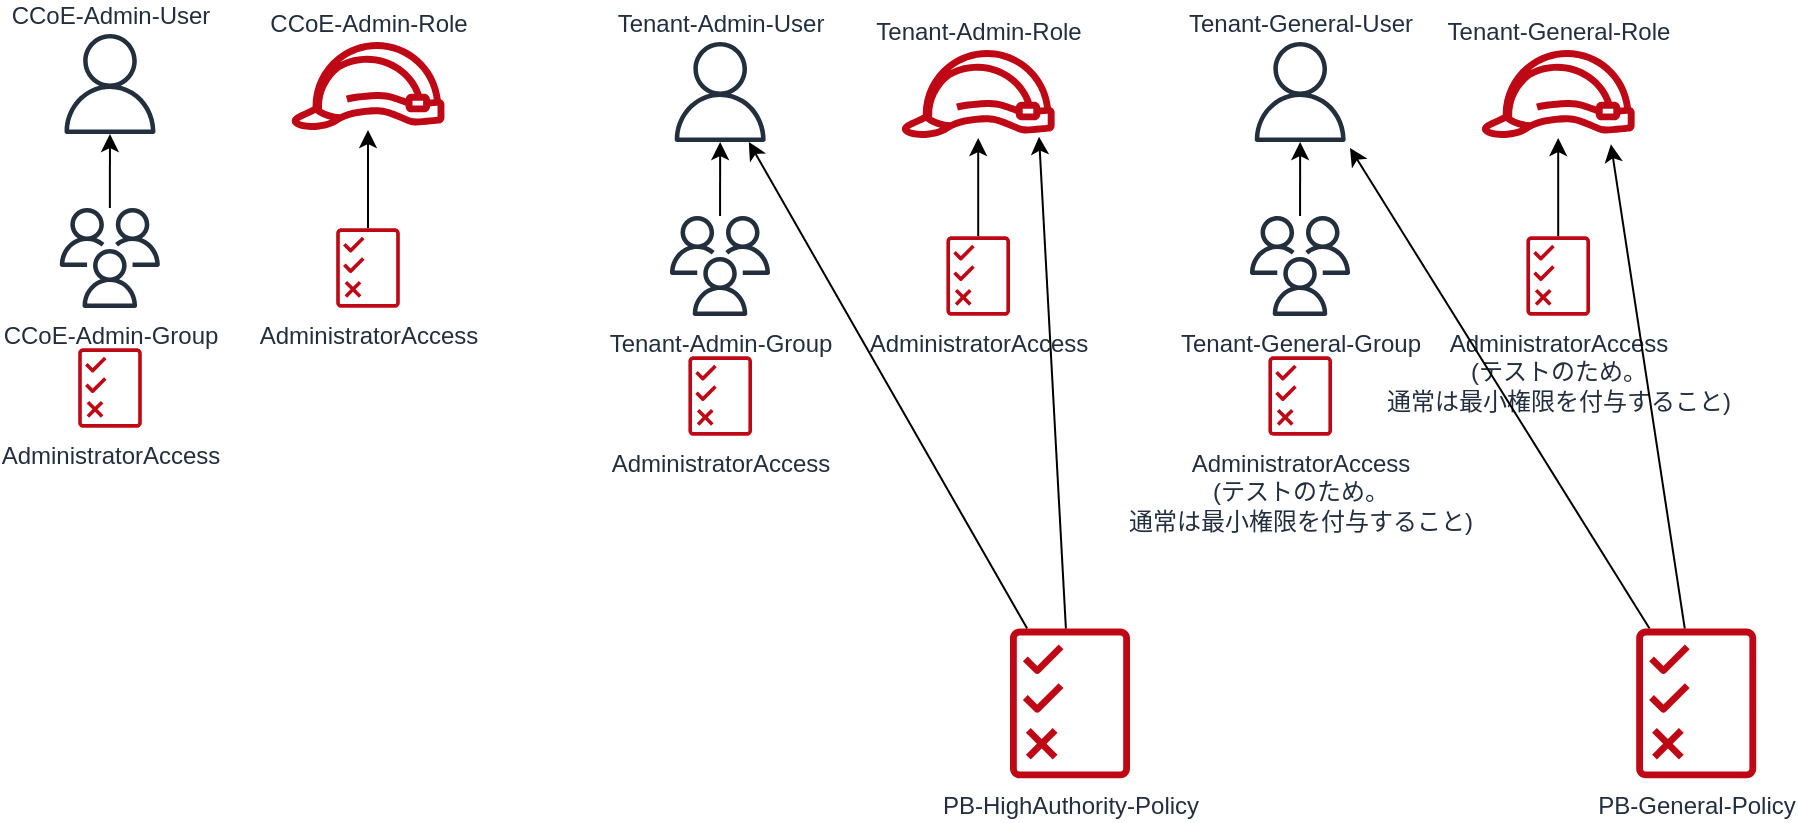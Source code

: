 <mxfile version="17.4.2" type="device"><diagram id="n5T55ZPejQQ1Irs7ztsL" name="ページ1"><mxGraphModel dx="728" dy="558" grid="1" gridSize="10" guides="1" tooltips="1" connect="1" arrows="1" fold="1" page="1" pageScale="1" pageWidth="827" pageHeight="1169" math="0" shadow="0"><root><mxCell id="0"/><mxCell id="1" parent="0"/><mxCell id="hQbpUBsK3fj8vlO1Bmh7-1" value="CCoE-Admin-User" style="sketch=0;outlineConnect=0;fontColor=#232F3E;gradientColor=none;fillColor=#232F3D;strokeColor=none;dashed=0;verticalLabelPosition=top;verticalAlign=bottom;align=center;html=1;fontSize=12;fontStyle=0;aspect=fixed;pointerEvents=1;shape=mxgraph.aws4.user;labelPosition=center;" vertex="1" parent="1"><mxGeometry x="155" y="233" width="50" height="50" as="geometry"/></mxCell><mxCell id="hQbpUBsK3fj8vlO1Bmh7-2" value="CCoE-Admin-Role" style="sketch=0;outlineConnect=0;fontColor=#232F3E;gradientColor=none;fillColor=#BF0816;strokeColor=none;dashed=0;verticalLabelPosition=top;verticalAlign=bottom;align=center;html=1;fontSize=12;fontStyle=0;aspect=fixed;pointerEvents=1;shape=mxgraph.aws4.role;labelPosition=center;" vertex="1" parent="1"><mxGeometry x="270" y="237" width="78" height="44" as="geometry"/></mxCell><mxCell id="hQbpUBsK3fj8vlO1Bmh7-41" style="edgeStyle=none;rounded=0;orthogonalLoop=1;jettySize=auto;html=1;" edge="1" parent="1" source="hQbpUBsK3fj8vlO1Bmh7-3" target="hQbpUBsK3fj8vlO1Bmh7-23"><mxGeometry relative="1" as="geometry"/></mxCell><mxCell id="hQbpUBsK3fj8vlO1Bmh7-42" style="edgeStyle=none;rounded=0;orthogonalLoop=1;jettySize=auto;html=1;entryX=0.898;entryY=0.985;entryDx=0;entryDy=0;entryPerimeter=0;" edge="1" parent="1" source="hQbpUBsK3fj8vlO1Bmh7-3" target="hQbpUBsK3fj8vlO1Bmh7-24"><mxGeometry relative="1" as="geometry"><mxPoint x="640" y="290" as="targetPoint"/></mxGeometry></mxCell><mxCell id="hQbpUBsK3fj8vlO1Bmh7-3" value="PB-HighAuthority-Policy" style="sketch=0;outlineConnect=0;fontColor=#232F3E;gradientColor=none;fillColor=#BF0816;strokeColor=none;dashed=0;verticalLabelPosition=bottom;verticalAlign=top;align=center;html=1;fontSize=12;fontStyle=0;aspect=fixed;pointerEvents=1;shape=mxgraph.aws4.permissions;" vertex="1" parent="1"><mxGeometry x="630.0" y="530" width="60" height="75.48" as="geometry"/></mxCell><mxCell id="hQbpUBsK3fj8vlO1Bmh7-8" style="rounded=0;orthogonalLoop=1;jettySize=auto;html=1;" edge="1" parent="1" source="hQbpUBsK3fj8vlO1Bmh7-6" target="hQbpUBsK3fj8vlO1Bmh7-1"><mxGeometry relative="1" as="geometry"/></mxCell><mxCell id="hQbpUBsK3fj8vlO1Bmh7-6" value="CCoE-Admin-Group" style="sketch=0;outlineConnect=0;fontColor=#232F3E;gradientColor=none;fillColor=#232F3D;strokeColor=none;dashed=0;verticalLabelPosition=bottom;verticalAlign=top;align=center;html=1;fontSize=12;fontStyle=0;aspect=fixed;pointerEvents=1;shape=mxgraph.aws4.users;" vertex="1" parent="1"><mxGeometry x="154.9" y="320" width="50" height="50" as="geometry"/></mxCell><mxCell id="hQbpUBsK3fj8vlO1Bmh7-10" value="AdministratorAccess" style="sketch=0;outlineConnect=0;fontColor=#232F3E;gradientColor=none;fillColor=#BF0816;strokeColor=none;dashed=0;verticalLabelPosition=bottom;verticalAlign=top;align=center;html=1;fontSize=12;fontStyle=0;aspect=fixed;pointerEvents=1;shape=mxgraph.aws4.permissions;" vertex="1" parent="1"><mxGeometry x="164.1" y="390" width="31.8" height="40" as="geometry"/></mxCell><mxCell id="hQbpUBsK3fj8vlO1Bmh7-14" style="edgeStyle=none;rounded=0;orthogonalLoop=1;jettySize=auto;html=1;" edge="1" parent="1" source="hQbpUBsK3fj8vlO1Bmh7-11" target="hQbpUBsK3fj8vlO1Bmh7-2"><mxGeometry relative="1" as="geometry"/></mxCell><mxCell id="hQbpUBsK3fj8vlO1Bmh7-11" value="AdministratorAccess" style="sketch=0;outlineConnect=0;fontColor=#232F3E;gradientColor=none;fillColor=#BF0816;strokeColor=none;dashed=0;verticalLabelPosition=bottom;verticalAlign=top;align=center;html=1;fontSize=12;fontStyle=0;aspect=fixed;pointerEvents=1;shape=mxgraph.aws4.permissions;" vertex="1" parent="1"><mxGeometry x="293.1" y="330" width="31.8" height="40" as="geometry"/></mxCell><mxCell id="hQbpUBsK3fj8vlO1Bmh7-23" value="Tenant-Admin-User" style="sketch=0;outlineConnect=0;fontColor=#232F3E;gradientColor=none;fillColor=#232F3D;strokeColor=none;dashed=0;verticalLabelPosition=top;verticalAlign=bottom;align=center;html=1;fontSize=12;fontStyle=0;aspect=fixed;pointerEvents=1;shape=mxgraph.aws4.user;labelPosition=center;" vertex="1" parent="1"><mxGeometry x="460.1" y="237" width="50" height="50" as="geometry"/></mxCell><mxCell id="hQbpUBsK3fj8vlO1Bmh7-24" value="Tenant-Admin-Role" style="sketch=0;outlineConnect=0;fontColor=#232F3E;gradientColor=none;fillColor=#BF0816;strokeColor=none;dashed=0;verticalLabelPosition=top;verticalAlign=bottom;align=center;html=1;fontSize=12;fontStyle=0;aspect=fixed;pointerEvents=1;shape=mxgraph.aws4.role;labelPosition=center;" vertex="1" parent="1"><mxGeometry x="575.1" y="241" width="78" height="44" as="geometry"/></mxCell><mxCell id="hQbpUBsK3fj8vlO1Bmh7-25" style="rounded=0;orthogonalLoop=1;jettySize=auto;html=1;" edge="1" parent="1" source="hQbpUBsK3fj8vlO1Bmh7-26" target="hQbpUBsK3fj8vlO1Bmh7-23"><mxGeometry relative="1" as="geometry"/></mxCell><mxCell id="hQbpUBsK3fj8vlO1Bmh7-26" value="Tenant-Admin-Group" style="sketch=0;outlineConnect=0;fontColor=#232F3E;gradientColor=none;fillColor=#232F3D;strokeColor=none;dashed=0;verticalLabelPosition=bottom;verticalAlign=top;align=center;html=1;fontSize=12;fontStyle=0;aspect=fixed;pointerEvents=1;shape=mxgraph.aws4.users;" vertex="1" parent="1"><mxGeometry x="460" y="324" width="50" height="50" as="geometry"/></mxCell><mxCell id="hQbpUBsK3fj8vlO1Bmh7-27" value="AdministratorAccess" style="sketch=0;outlineConnect=0;fontColor=#232F3E;gradientColor=none;fillColor=#BF0816;strokeColor=none;dashed=0;verticalLabelPosition=bottom;verticalAlign=top;align=center;html=1;fontSize=12;fontStyle=0;aspect=fixed;pointerEvents=1;shape=mxgraph.aws4.permissions;" vertex="1" parent="1"><mxGeometry x="469.2" y="394" width="31.8" height="40" as="geometry"/></mxCell><mxCell id="hQbpUBsK3fj8vlO1Bmh7-28" style="edgeStyle=none;rounded=0;orthogonalLoop=1;jettySize=auto;html=1;" edge="1" parent="1" source="hQbpUBsK3fj8vlO1Bmh7-29" target="hQbpUBsK3fj8vlO1Bmh7-24"><mxGeometry relative="1" as="geometry"/></mxCell><mxCell id="hQbpUBsK3fj8vlO1Bmh7-29" value="AdministratorAccess" style="sketch=0;outlineConnect=0;fontColor=#232F3E;gradientColor=none;fillColor=#BF0816;strokeColor=none;dashed=0;verticalLabelPosition=bottom;verticalAlign=top;align=center;html=1;fontSize=12;fontStyle=0;aspect=fixed;pointerEvents=1;shape=mxgraph.aws4.permissions;" vertex="1" parent="1"><mxGeometry x="598.2" y="334" width="31.8" height="40" as="geometry"/></mxCell><mxCell id="hQbpUBsK3fj8vlO1Bmh7-30" value="Tenant-General-User" style="sketch=0;outlineConnect=0;fontColor=#232F3E;gradientColor=none;fillColor=#232F3D;strokeColor=none;dashed=0;verticalLabelPosition=top;verticalAlign=bottom;align=center;html=1;fontSize=12;fontStyle=0;aspect=fixed;pointerEvents=1;shape=mxgraph.aws4.user;labelPosition=center;" vertex="1" parent="1"><mxGeometry x="750.1" y="237" width="50" height="50" as="geometry"/></mxCell><mxCell id="hQbpUBsK3fj8vlO1Bmh7-31" value="Tenant-General-Role" style="sketch=0;outlineConnect=0;fontColor=#232F3E;gradientColor=none;fillColor=#BF0816;strokeColor=none;dashed=0;verticalLabelPosition=top;verticalAlign=bottom;align=center;html=1;fontSize=12;fontStyle=0;aspect=fixed;pointerEvents=1;shape=mxgraph.aws4.role;labelPosition=center;" vertex="1" parent="1"><mxGeometry x="865.1" y="241" width="78" height="44" as="geometry"/></mxCell><mxCell id="hQbpUBsK3fj8vlO1Bmh7-32" style="rounded=0;orthogonalLoop=1;jettySize=auto;html=1;" edge="1" parent="1" source="hQbpUBsK3fj8vlO1Bmh7-33" target="hQbpUBsK3fj8vlO1Bmh7-30"><mxGeometry relative="1" as="geometry"/></mxCell><mxCell id="hQbpUBsK3fj8vlO1Bmh7-33" value="Tenant-General-Group" style="sketch=0;outlineConnect=0;fontColor=#232F3E;gradientColor=none;fillColor=#232F3D;strokeColor=none;dashed=0;verticalLabelPosition=bottom;verticalAlign=top;align=center;html=1;fontSize=12;fontStyle=0;aspect=fixed;pointerEvents=1;shape=mxgraph.aws4.users;" vertex="1" parent="1"><mxGeometry x="750" y="324" width="50" height="50" as="geometry"/></mxCell><mxCell id="hQbpUBsK3fj8vlO1Bmh7-34" value="AdministratorAccess&lt;br&gt;(テストのため。&lt;br&gt;通常は最小権限を付与すること)" style="sketch=0;outlineConnect=0;fontColor=#232F3E;gradientColor=none;fillColor=#BF0816;strokeColor=none;dashed=0;verticalLabelPosition=bottom;verticalAlign=top;align=center;html=1;fontSize=12;fontStyle=0;aspect=fixed;pointerEvents=1;shape=mxgraph.aws4.permissions;" vertex="1" parent="1"><mxGeometry x="759.2" y="394" width="31.8" height="40" as="geometry"/></mxCell><mxCell id="hQbpUBsK3fj8vlO1Bmh7-35" style="edgeStyle=none;rounded=0;orthogonalLoop=1;jettySize=auto;html=1;" edge="1" parent="1" source="hQbpUBsK3fj8vlO1Bmh7-36" target="hQbpUBsK3fj8vlO1Bmh7-31"><mxGeometry relative="1" as="geometry"/></mxCell><mxCell id="hQbpUBsK3fj8vlO1Bmh7-36" value="AdministratorAccess&lt;br&gt;(テストのため。&lt;br&gt;通常は最小権限を付与すること)" style="sketch=0;outlineConnect=0;fontColor=#232F3E;gradientColor=none;fillColor=#BF0816;strokeColor=none;dashed=0;verticalLabelPosition=bottom;verticalAlign=top;align=center;html=1;fontSize=12;fontStyle=0;aspect=fixed;pointerEvents=1;shape=mxgraph.aws4.permissions;" vertex="1" parent="1"><mxGeometry x="888.2" y="334" width="31.8" height="40" as="geometry"/></mxCell><mxCell id="hQbpUBsK3fj8vlO1Bmh7-44" style="edgeStyle=none;rounded=0;orthogonalLoop=1;jettySize=auto;html=1;" edge="1" parent="1" source="hQbpUBsK3fj8vlO1Bmh7-43"><mxGeometry relative="1" as="geometry"><mxPoint x="800" y="290" as="targetPoint"/></mxGeometry></mxCell><mxCell id="hQbpUBsK3fj8vlO1Bmh7-45" style="edgeStyle=none;rounded=0;orthogonalLoop=1;jettySize=auto;html=1;entryX=0.845;entryY=1.072;entryDx=0;entryDy=0;entryPerimeter=0;" edge="1" parent="1" source="hQbpUBsK3fj8vlO1Bmh7-43" target="hQbpUBsK3fj8vlO1Bmh7-31"><mxGeometry relative="1" as="geometry"/></mxCell><mxCell id="hQbpUBsK3fj8vlO1Bmh7-43" value="PB-General-Policy" style="sketch=0;outlineConnect=0;fontColor=#232F3E;gradientColor=none;fillColor=#BF0816;strokeColor=none;dashed=0;verticalLabelPosition=bottom;verticalAlign=top;align=center;html=1;fontSize=12;fontStyle=0;aspect=fixed;pointerEvents=1;shape=mxgraph.aws4.permissions;" vertex="1" parent="1"><mxGeometry x="943.1" y="530" width="60" height="75.48" as="geometry"/></mxCell></root></mxGraphModel></diagram></mxfile>